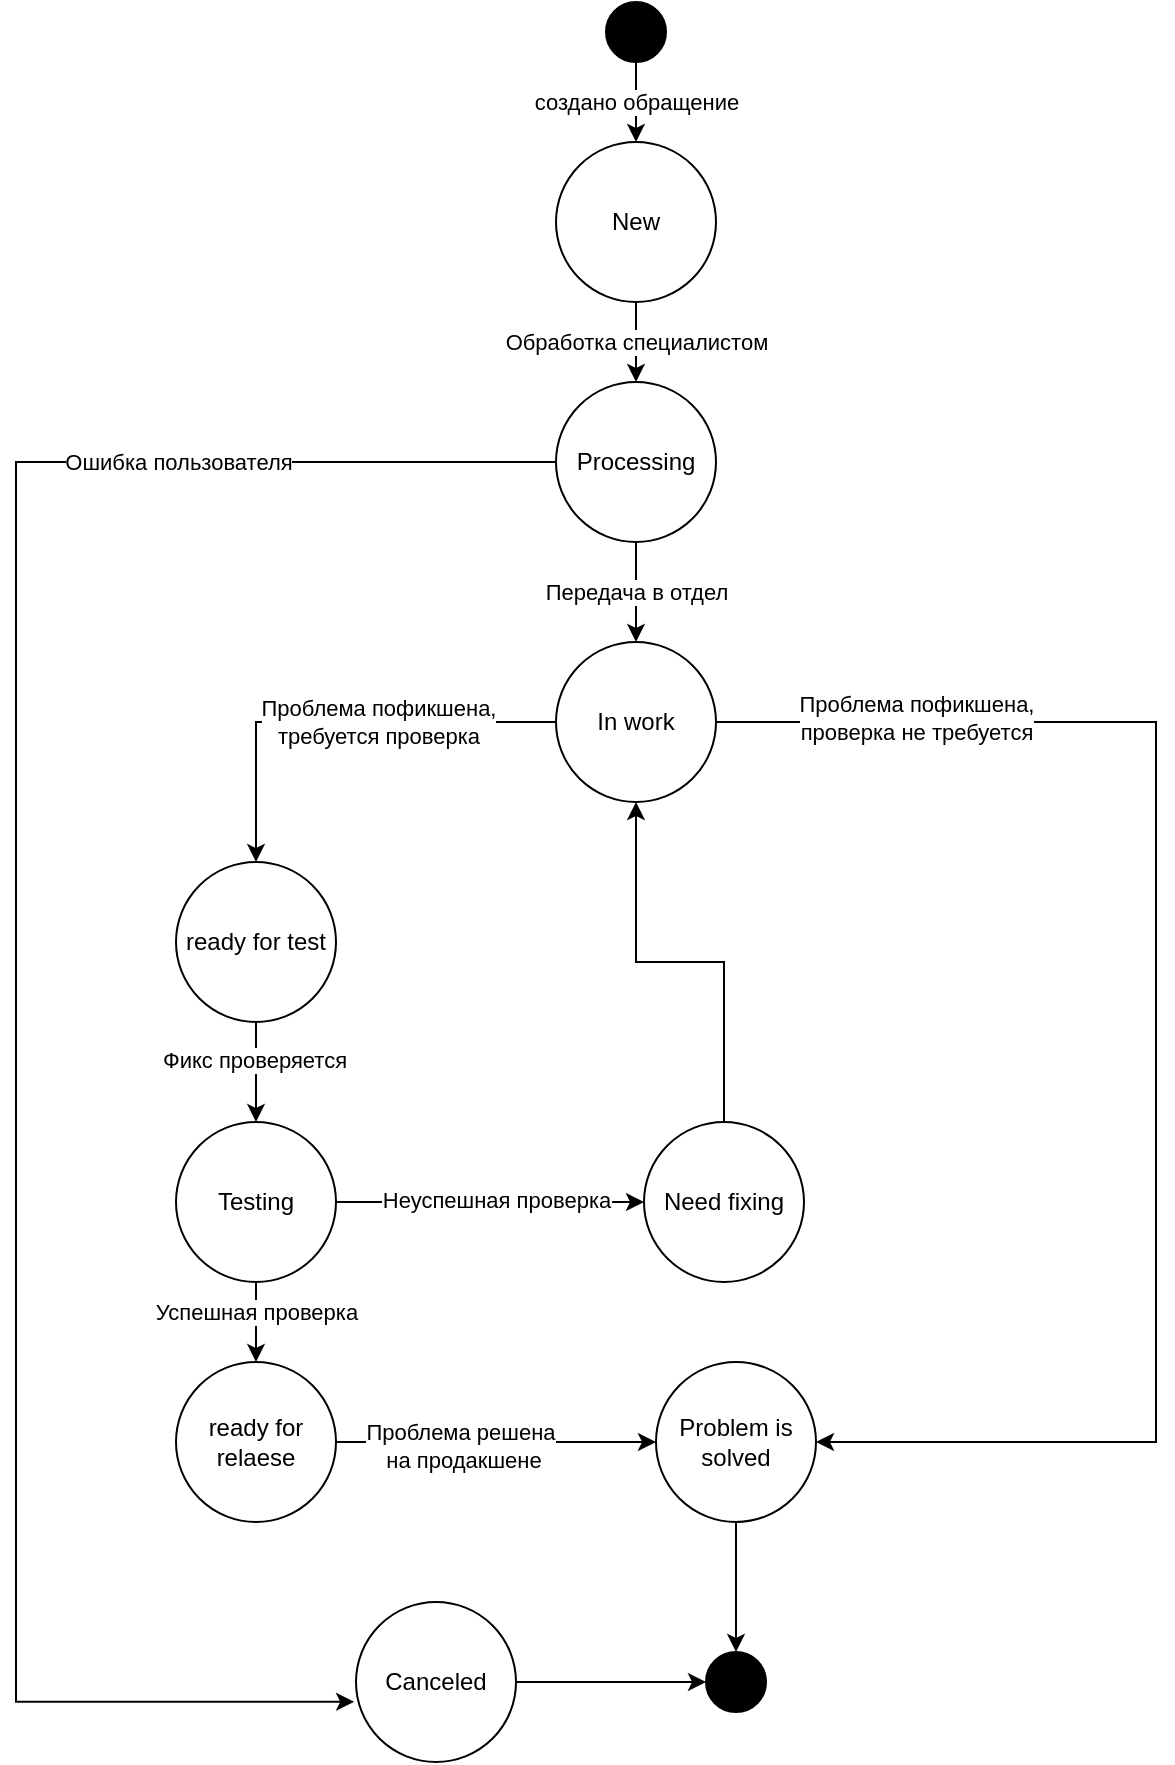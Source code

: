 <mxfile version="21.1.8" type="github">
  <diagram name="Страница 1" id="RkXb-8S4fWnHpUMPrnvh">
    <mxGraphModel dx="1105" dy="569" grid="1" gridSize="10" guides="1" tooltips="1" connect="1" arrows="1" fold="1" page="1" pageScale="1" pageWidth="827" pageHeight="1169" math="0" shadow="0">
      <root>
        <mxCell id="0" />
        <mxCell id="1" parent="0" />
        <mxCell id="bf2rIBIbnjmRnptonr-x-3" value="New" style="ellipse;whiteSpace=wrap;html=1;aspect=fixed;" vertex="1" parent="1">
          <mxGeometry x="330" y="70" width="80" height="80" as="geometry" />
        </mxCell>
        <mxCell id="bf2rIBIbnjmRnptonr-x-4" value="" style="endArrow=classic;html=1;rounded=0;entryX=0.5;entryY=0;entryDx=0;entryDy=0;" edge="1" parent="1" target="bf2rIBIbnjmRnptonr-x-3">
          <mxGeometry relative="1" as="geometry">
            <mxPoint x="370" y="20.0" as="sourcePoint" />
            <mxPoint x="420" y="110" as="targetPoint" />
          </mxGeometry>
        </mxCell>
        <mxCell id="bf2rIBIbnjmRnptonr-x-5" value="создано обращение" style="edgeLabel;resizable=0;html=1;align=center;verticalAlign=middle;" connectable="0" vertex="1" parent="bf2rIBIbnjmRnptonr-x-4">
          <mxGeometry relative="1" as="geometry">
            <mxPoint y="5" as="offset" />
          </mxGeometry>
        </mxCell>
        <mxCell id="bf2rIBIbnjmRnptonr-x-32" style="edgeStyle=orthogonalEdgeStyle;rounded=0;orthogonalLoop=1;jettySize=auto;html=1;exitX=0;exitY=0.5;exitDx=0;exitDy=0;entryX=-0.012;entryY=0.624;entryDx=0;entryDy=0;entryPerimeter=0;" edge="1" parent="1" source="bf2rIBIbnjmRnptonr-x-6" target="bf2rIBIbnjmRnptonr-x-31">
          <mxGeometry relative="1" as="geometry">
            <Array as="points">
              <mxPoint x="60" y="230" />
              <mxPoint x="60" y="850" />
            </Array>
          </mxGeometry>
        </mxCell>
        <mxCell id="bf2rIBIbnjmRnptonr-x-33" value="Ошибка пользователя" style="edgeLabel;html=1;align=center;verticalAlign=middle;resizable=0;points=[];" vertex="1" connectable="0" parent="bf2rIBIbnjmRnptonr-x-32">
          <mxGeometry x="-0.643" relative="1" as="geometry">
            <mxPoint as="offset" />
          </mxGeometry>
        </mxCell>
        <mxCell id="bf2rIBIbnjmRnptonr-x-6" value="Processing" style="ellipse;whiteSpace=wrap;html=1;aspect=fixed;" vertex="1" parent="1">
          <mxGeometry x="330" y="190" width="80" height="80" as="geometry" />
        </mxCell>
        <mxCell id="bf2rIBIbnjmRnptonr-x-8" value="" style="endArrow=classic;html=1;rounded=0;exitX=0.5;exitY=1;exitDx=0;exitDy=0;entryX=0.5;entryY=0;entryDx=0;entryDy=0;" edge="1" parent="1" source="bf2rIBIbnjmRnptonr-x-3" target="bf2rIBIbnjmRnptonr-x-6">
          <mxGeometry relative="1" as="geometry">
            <mxPoint x="320" y="210" as="sourcePoint" />
            <mxPoint x="420" y="210" as="targetPoint" />
          </mxGeometry>
        </mxCell>
        <mxCell id="bf2rIBIbnjmRnptonr-x-9" value="Обработка специалистом" style="edgeLabel;resizable=0;html=1;align=center;verticalAlign=middle;" connectable="0" vertex="1" parent="bf2rIBIbnjmRnptonr-x-8">
          <mxGeometry relative="1" as="geometry" />
        </mxCell>
        <mxCell id="bf2rIBIbnjmRnptonr-x-14" style="edgeStyle=orthogonalEdgeStyle;rounded=0;orthogonalLoop=1;jettySize=auto;html=1;entryX=0.5;entryY=0;entryDx=0;entryDy=0;" edge="1" parent="1" source="bf2rIBIbnjmRnptonr-x-10" target="bf2rIBIbnjmRnptonr-x-13">
          <mxGeometry relative="1" as="geometry" />
        </mxCell>
        <mxCell id="bf2rIBIbnjmRnptonr-x-15" value="Проблема пофикшена,&lt;br&gt;требуется проверка" style="edgeLabel;html=1;align=center;verticalAlign=middle;resizable=0;points=[];" vertex="1" connectable="0" parent="bf2rIBIbnjmRnptonr-x-14">
          <mxGeometry x="-0.192" relative="1" as="geometry">
            <mxPoint as="offset" />
          </mxGeometry>
        </mxCell>
        <mxCell id="bf2rIBIbnjmRnptonr-x-26" style="edgeStyle=orthogonalEdgeStyle;rounded=0;orthogonalLoop=1;jettySize=auto;html=1;exitX=1;exitY=0.5;exitDx=0;exitDy=0;entryX=1;entryY=0.5;entryDx=0;entryDy=0;" edge="1" parent="1" source="bf2rIBIbnjmRnptonr-x-10" target="bf2rIBIbnjmRnptonr-x-28">
          <mxGeometry relative="1" as="geometry">
            <mxPoint x="640" y="580" as="targetPoint" />
            <Array as="points">
              <mxPoint x="630" y="360" />
              <mxPoint x="630" y="720" />
            </Array>
          </mxGeometry>
        </mxCell>
        <mxCell id="bf2rIBIbnjmRnptonr-x-27" value="Проблема пофикшена,&lt;br&gt;проверка не требуется" style="edgeLabel;html=1;align=center;verticalAlign=middle;resizable=0;points=[];" vertex="1" connectable="0" parent="bf2rIBIbnjmRnptonr-x-26">
          <mxGeometry x="-0.23" y="1" relative="1" as="geometry">
            <mxPoint x="-121" y="-71" as="offset" />
          </mxGeometry>
        </mxCell>
        <mxCell id="bf2rIBIbnjmRnptonr-x-10" value="In work" style="ellipse;whiteSpace=wrap;html=1;aspect=fixed;" vertex="1" parent="1">
          <mxGeometry x="330" y="320" width="80" height="80" as="geometry" />
        </mxCell>
        <mxCell id="bf2rIBIbnjmRnptonr-x-11" value="" style="endArrow=classic;html=1;rounded=0;exitX=0.5;exitY=1;exitDx=0;exitDy=0;entryX=0.5;entryY=0;entryDx=0;entryDy=0;" edge="1" parent="1" source="bf2rIBIbnjmRnptonr-x-6" target="bf2rIBIbnjmRnptonr-x-10">
          <mxGeometry relative="1" as="geometry">
            <mxPoint x="320" y="330" as="sourcePoint" />
            <mxPoint x="420" y="330" as="targetPoint" />
          </mxGeometry>
        </mxCell>
        <mxCell id="bf2rIBIbnjmRnptonr-x-12" value="Передача в отдел" style="edgeLabel;resizable=0;html=1;align=center;verticalAlign=middle;" connectable="0" vertex="1" parent="bf2rIBIbnjmRnptonr-x-11">
          <mxGeometry relative="1" as="geometry" />
        </mxCell>
        <mxCell id="bf2rIBIbnjmRnptonr-x-20" style="edgeStyle=orthogonalEdgeStyle;rounded=0;orthogonalLoop=1;jettySize=auto;html=1;exitX=0.5;exitY=1;exitDx=0;exitDy=0;entryX=0.5;entryY=0;entryDx=0;entryDy=0;" edge="1" parent="1" source="bf2rIBIbnjmRnptonr-x-13" target="bf2rIBIbnjmRnptonr-x-16">
          <mxGeometry relative="1" as="geometry" />
        </mxCell>
        <mxCell id="bf2rIBIbnjmRnptonr-x-21" value="Фикс проверяется" style="edgeLabel;html=1;align=center;verticalAlign=middle;resizable=0;points=[];" vertex="1" connectable="0" parent="bf2rIBIbnjmRnptonr-x-20">
          <mxGeometry x="-0.249" y="-1" relative="1" as="geometry">
            <mxPoint as="offset" />
          </mxGeometry>
        </mxCell>
        <mxCell id="bf2rIBIbnjmRnptonr-x-13" value="ready for test" style="ellipse;whiteSpace=wrap;html=1;aspect=fixed;" vertex="1" parent="1">
          <mxGeometry x="140" y="430" width="80" height="80" as="geometry" />
        </mxCell>
        <mxCell id="bf2rIBIbnjmRnptonr-x-18" style="edgeStyle=orthogonalEdgeStyle;rounded=0;orthogonalLoop=1;jettySize=auto;html=1;exitX=0.5;exitY=1;exitDx=0;exitDy=0;entryX=0.5;entryY=0;entryDx=0;entryDy=0;" edge="1" parent="1" source="bf2rIBIbnjmRnptonr-x-16" target="bf2rIBIbnjmRnptonr-x-17">
          <mxGeometry relative="1" as="geometry" />
        </mxCell>
        <mxCell id="bf2rIBIbnjmRnptonr-x-19" value="Успешная проверка" style="edgeLabel;html=1;align=center;verticalAlign=middle;resizable=0;points=[];" vertex="1" connectable="0" parent="bf2rIBIbnjmRnptonr-x-18">
          <mxGeometry x="-0.257" relative="1" as="geometry">
            <mxPoint as="offset" />
          </mxGeometry>
        </mxCell>
        <mxCell id="bf2rIBIbnjmRnptonr-x-23" style="edgeStyle=orthogonalEdgeStyle;rounded=0;orthogonalLoop=1;jettySize=auto;html=1;exitX=1;exitY=0.5;exitDx=0;exitDy=0;entryX=0;entryY=0.5;entryDx=0;entryDy=0;" edge="1" parent="1" source="bf2rIBIbnjmRnptonr-x-16" target="bf2rIBIbnjmRnptonr-x-22">
          <mxGeometry relative="1" as="geometry" />
        </mxCell>
        <mxCell id="bf2rIBIbnjmRnptonr-x-24" value="Неуспешная проверка" style="edgeLabel;html=1;align=center;verticalAlign=middle;resizable=0;points=[];" vertex="1" connectable="0" parent="bf2rIBIbnjmRnptonr-x-23">
          <mxGeometry x="0.25" y="1" relative="1" as="geometry">
            <mxPoint x="-17" as="offset" />
          </mxGeometry>
        </mxCell>
        <mxCell id="bf2rIBIbnjmRnptonr-x-16" value="Testing" style="ellipse;whiteSpace=wrap;html=1;aspect=fixed;" vertex="1" parent="1">
          <mxGeometry x="140" y="560" width="80" height="80" as="geometry" />
        </mxCell>
        <mxCell id="bf2rIBIbnjmRnptonr-x-29" style="edgeStyle=orthogonalEdgeStyle;rounded=0;orthogonalLoop=1;jettySize=auto;html=1;" edge="1" parent="1" source="bf2rIBIbnjmRnptonr-x-17" target="bf2rIBIbnjmRnptonr-x-28">
          <mxGeometry relative="1" as="geometry" />
        </mxCell>
        <mxCell id="bf2rIBIbnjmRnptonr-x-30" value="Проблема решена&lt;br&gt;&amp;nbsp;на продакшене" style="edgeLabel;html=1;align=center;verticalAlign=middle;resizable=0;points=[];" vertex="1" connectable="0" parent="bf2rIBIbnjmRnptonr-x-29">
          <mxGeometry x="-0.222" y="-2" relative="1" as="geometry">
            <mxPoint as="offset" />
          </mxGeometry>
        </mxCell>
        <mxCell id="bf2rIBIbnjmRnptonr-x-17" value="ready for relaese&lt;span id=&quot;docs-internal-guid-b1327813-7fff-3574-d352-51674acb50ad&quot;&gt;&lt;/span&gt;" style="ellipse;whiteSpace=wrap;html=1;aspect=fixed;" vertex="1" parent="1">
          <mxGeometry x="140" y="680" width="80" height="80" as="geometry" />
        </mxCell>
        <mxCell id="bf2rIBIbnjmRnptonr-x-25" style="edgeStyle=orthogonalEdgeStyle;rounded=0;orthogonalLoop=1;jettySize=auto;html=1;exitX=0.5;exitY=0;exitDx=0;exitDy=0;entryX=0.5;entryY=1;entryDx=0;entryDy=0;" edge="1" parent="1" source="bf2rIBIbnjmRnptonr-x-22" target="bf2rIBIbnjmRnptonr-x-10">
          <mxGeometry relative="1" as="geometry" />
        </mxCell>
        <mxCell id="bf2rIBIbnjmRnptonr-x-22" value="Need fixing" style="ellipse;whiteSpace=wrap;html=1;aspect=fixed;" vertex="1" parent="1">
          <mxGeometry x="374" y="560" width="80" height="80" as="geometry" />
        </mxCell>
        <mxCell id="bf2rIBIbnjmRnptonr-x-36" style="edgeStyle=orthogonalEdgeStyle;rounded=0;orthogonalLoop=1;jettySize=auto;html=1;entryX=0.5;entryY=0;entryDx=0;entryDy=0;" edge="1" parent="1" source="bf2rIBIbnjmRnptonr-x-28" target="bf2rIBIbnjmRnptonr-x-37">
          <mxGeometry relative="1" as="geometry">
            <mxPoint x="420" y="840" as="targetPoint" />
          </mxGeometry>
        </mxCell>
        <mxCell id="bf2rIBIbnjmRnptonr-x-28" value="Problem is solved" style="ellipse;whiteSpace=wrap;html=1;aspect=fixed;" vertex="1" parent="1">
          <mxGeometry x="380" y="680" width="80" height="80" as="geometry" />
        </mxCell>
        <mxCell id="bf2rIBIbnjmRnptonr-x-35" style="edgeStyle=orthogonalEdgeStyle;rounded=0;orthogonalLoop=1;jettySize=auto;html=1;entryX=0;entryY=0.5;entryDx=0;entryDy=0;" edge="1" parent="1" source="bf2rIBIbnjmRnptonr-x-31" target="bf2rIBIbnjmRnptonr-x-37">
          <mxGeometry relative="1" as="geometry">
            <mxPoint x="420" y="850" as="targetPoint" />
          </mxGeometry>
        </mxCell>
        <mxCell id="bf2rIBIbnjmRnptonr-x-31" value="Canceled" style="ellipse;whiteSpace=wrap;html=1;aspect=fixed;" vertex="1" parent="1">
          <mxGeometry x="230" y="800" width="80" height="80" as="geometry" />
        </mxCell>
        <mxCell id="bf2rIBIbnjmRnptonr-x-37" value="" style="ellipse;whiteSpace=wrap;html=1;aspect=fixed;fillColor=#000000;" vertex="1" parent="1">
          <mxGeometry x="405" y="825" width="30" height="30" as="geometry" />
        </mxCell>
        <mxCell id="bf2rIBIbnjmRnptonr-x-38" value="" style="ellipse;whiteSpace=wrap;html=1;aspect=fixed;fillColor=#000000;" vertex="1" parent="1">
          <mxGeometry x="355" width="30" height="30" as="geometry" />
        </mxCell>
      </root>
    </mxGraphModel>
  </diagram>
</mxfile>
